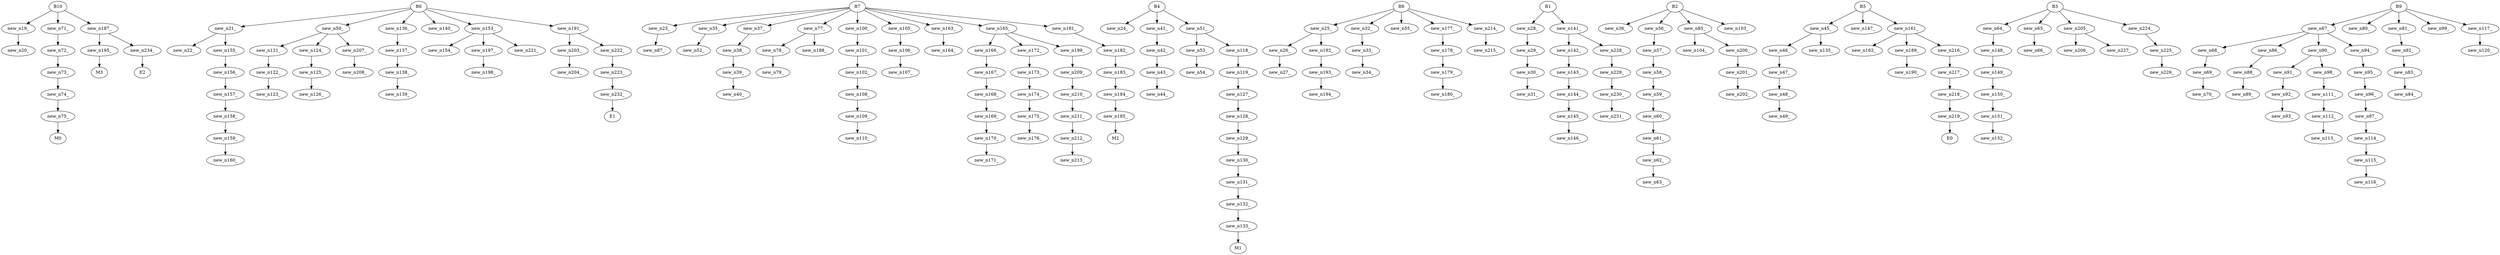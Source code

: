 digraph G {
    "B10" -> "new_n19_";
    "new_n19_" -> "new_n20_";
    "B6" -> "new_n21_";
    "new_n21_" -> "new_n22_";
    "B7" -> "new_n23_";
    "B4" -> "new_n24_";
    "B8" -> "new_n25_";
    "new_n25_" -> "new_n26_";
    "new_n26_" -> "new_n27_";
    "B1" -> "new_n28_";
    "new_n28_" -> "new_n29_";
    "new_n29_" -> "new_n30_";
    "new_n30_" -> "new_n31_";
    "B8" -> "new_n32_";
    "new_n32_" -> "new_n33_";
    "new_n33_" -> "new_n34_";
    "B7" -> "new_n35_";
    "B2" -> "new_n36_";
    "B7" -> "new_n37_";
    "new_n37_" -> "new_n38_";
    "new_n38_" -> "new_n39_";
    "new_n39_" -> "new_n40_";
    "B4" -> "new_n41_";
    "new_n41_" -> "new_n42_";
    "new_n42_" -> "new_n43_";
    "new_n43_" -> "new_n44_";
    "B5" -> "new_n45_";
    "new_n45_" -> "new_n46_";
    "new_n46_" -> "new_n47_";
    "new_n47_" -> "new_n48_";
    "new_n48_" -> "new_n49_";
    "B6" -> "new_n50_";
    "B4" -> "new_n51_";
    "new_n35_" -> "new_n52_";
    "new_n51_" -> "new_n53_";
    "new_n53_" -> "new_n54_";
    "B8" -> "new_n55_";
    "B2" -> "new_n56_";
    "new_n56_" -> "new_n57_";
    "new_n57_" -> "new_n58_";
    "new_n58_" -> "new_n59_";
    "new_n59_" -> "new_n60_";
    "new_n60_" -> "new_n61_";
    "new_n61_" -> "new_n62_";
    "new_n62_" -> "new_n63_";
    "B3" -> "new_n64_";
    "B3" -> "new_n65_";
    "new_n65_" -> "new_n66_";
    "B9" -> "new_n67_";
    "new_n67_" -> "new_n68_";
    "new_n68_" -> "new_n69_";
    "new_n69_" -> "new_n70_";
    "B10" -> "new_n71_";
    "new_n71_" -> "new_n72_";
    "new_n72_" -> "new_n73_";
    "new_n73_" -> "new_n74_";
    "new_n74_" -> "new_n75_";
    "new_n75_" -> "M0";
    "B7" -> "new_n77_";
    "new_n77_" -> "new_n78_";
    "new_n78_" -> "new_n79_";
    "B9" -> "new_n80_";
    "B9" -> "new_n81_";
    "new_n81_" -> "new_n82_";
    "new_n82_" -> "new_n83_";
    "new_n83_" -> "new_n84_";
    "B2" -> "new_n85_";
    "new_n67_" -> "new_n86_";
    "new_n23_" -> "new_n87_";
    "new_n86_" -> "new_n88_";
    "new_n88_" -> "new_n89_";
    "new_n67_" -> "new_n90_";
    "new_n90_" -> "new_n91_";
    "new_n91_" -> "new_n92_";
    "new_n92_" -> "new_n93_";
    "new_n67_" -> "new_n94_";
    "new_n94_" -> "new_n95_";
    "new_n95_" -> "new_n96_";
    "new_n96_" -> "new_n97_";
    "new_n90_" -> "new_n98_";
    "B9" -> "new_n99_";
    "B7" -> "new_n100_";
    "new_n100_" -> "new_n101_";
    "new_n101_" -> "new_n102_";
    "B2" -> "new_n103_";
    "new_n85_" -> "new_n104_";
    "B7" -> "new_n105_";
    "new_n105_" -> "new_n106_";
    "new_n106_" -> "new_n107_";
    "new_n102_" -> "new_n108_";
    "new_n108_" -> "new_n109_";
    "new_n109_" -> "new_n110_";
    "new_n98_" -> "new_n111_";
    "new_n111_" -> "new_n112_";
    "new_n112_" -> "new_n113_";
    "new_n97_" -> "new_n114_";
    "new_n114_" -> "new_n115_";
    "new_n115_" -> "new_n116_";
    "B9" -> "new_n117_";
    "new_n51_" -> "new_n118_";
    "new_n118_" -> "new_n119_";
    "new_n117_" -> "new_n120_";
    "new_n50_" -> "new_n121_";
    "new_n121_" -> "new_n122_";
    "new_n122_" -> "new_n123_";
    "new_n50_" -> "new_n124_";
    "new_n124_" -> "new_n125_";
    "new_n125_" -> "new_n126_";
    "new_n119_" -> "new_n127_";
    "new_n127_" -> "new_n128_";
    "new_n128_" -> "new_n129_";
    "new_n129_" -> "new_n130_";
    "new_n130_" -> "new_n131_";
    "new_n131_" -> "new_n132_";
    "new_n132_" -> "new_n133_";
    "new_n133_" -> "M1";
    "new_n45_" -> "new_n135_";
    "B6" -> "new_n136_";
    "new_n136_" -> "new_n137_";
    "new_n137_" -> "new_n138_";
    "new_n138_" -> "new_n139_";
    "B6" -> "new_n140_";
    "B1" -> "new_n141_";
    "new_n141_" -> "new_n142_";
    "new_n142_" -> "new_n143_";
    "new_n143_" -> "new_n144_";
    "new_n144_" -> "new_n145_";
    "new_n145_" -> "new_n146_";
    "B5" -> "new_n147_";
    "new_n64_" -> "new_n148_";
    "new_n148_" -> "new_n149_";
    "new_n149_" -> "new_n150_";
    "new_n150_" -> "new_n151_";
    "new_n151_" -> "new_n152_";
    "B6" -> "new_n153_";
    "new_n153_" -> "new_n154_";
    "new_n21_" -> "new_n155_";
    "new_n155_" -> "new_n156_";
    "new_n156_" -> "new_n157_";
    "new_n157_" -> "new_n158_";
    "new_n158_" -> "new_n159_";
    "new_n159_" -> "new_n160_";
    "B5" -> "new_n161_";
    "new_n161_" -> "new_n162_";
    "B7" -> "new_n163_";
    "new_n163_" -> "new_n164_";
    "B7" -> "new_n165_";
    "new_n165_" -> "new_n166_";
    "new_n166_" -> "new_n167_";
    "new_n167_" -> "new_n168_";
    "new_n168_" -> "new_n169_";
    "new_n169_" -> "new_n170_";
    "new_n170_" -> "new_n171_";
    "new_n165_" -> "new_n172_";
    "new_n172_" -> "new_n173_";
    "new_n173_" -> "new_n174_";
    "new_n174_" -> "new_n175_";
    "new_n175_" -> "new_n176_";
    "B8" -> "new_n177_";
    "new_n177_" -> "new_n178_";
    "new_n178_" -> "new_n179_";
    "new_n179_" -> "new_n180_";
    "B7" -> "new_n181_";
    "new_n181_" -> "new_n182_";
    "new_n182_" -> "new_n183_";
    "new_n183_" -> "new_n184_";
    "new_n184_" -> "new_n185_";
    "new_n185_" -> "M2";
    "B10" -> "new_n187_";
    "new_n77_" -> "new_n188_";
    "new_n161_" -> "new_n189_";
    "new_n189_" -> "new_n190_";
    "B6" -> "new_n191_";
    "new_n25_" -> "new_n192_";
    "new_n192_" -> "new_n193_";
    "new_n193_" -> "new_n194_";
    "new_n187_" -> "new_n195_";
    "new_n195_" -> "M3";
    "new_n153_" -> "new_n197_";
    "new_n197_" -> "new_n198_";
    "new_n165_" -> "new_n199_";
    "new_n85_" -> "new_n200_";
    "new_n200_" -> "new_n201_";
    "new_n201_" -> "new_n202_";
    "new_n191_" -> "new_n203_";
    "new_n203_" -> "new_n204_";
    "B3" -> "new_n205_";
    "new_n205_" -> "new_n206_";
    "new_n50_" -> "new_n207_";
    "new_n207_" -> "new_n208_";
    "new_n199_" -> "new_n209_";
    "new_n209_" -> "new_n210_";
    "new_n210_" -> "new_n211_";
    "new_n211_" -> "new_n212_";
    "new_n212_" -> "new_n213_";
    "B8" -> "new_n214_";
    "new_n214_" -> "new_n215_";
    "new_n161_" -> "new_n216_";
    "new_n216_" -> "new_n217_";
    "new_n217_" -> "new_n218_";
    "new_n218_" -> "new_n219_";
    "new_n219_" -> "E0";
    "new_n153_" -> "new_n221_";
    "new_n191_" -> "new_n222_";
    "new_n222_" -> "new_n223_";
    "B3" -> "new_n224_";
    "new_n224_" -> "new_n225_";
    "new_n225_" -> "new_n226_";
    "new_n205_" -> "new_n227_";
    "new_n141_" -> "new_n228_";
    "new_n228_" -> "new_n229_";
    "new_n229_" -> "new_n230_";
    "new_n230_" -> "new_n231_";
    "new_n223_" -> "new_n232_";
    "new_n232_" -> "E1";
    "new_n187_" -> "new_n234_";
    "new_n234_" -> "E2";
}

